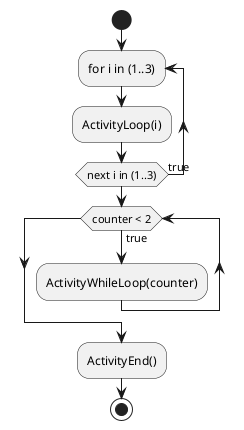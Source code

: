 @startuml
start
repeat :for i in (1..3);
    :ActivityLoop(i);
repeat while (next i in (1..3)) is (true)
while (counter < 2) is (true)
    :ActivityWhileLoop(counter);
endwhile
:ActivityEnd();
stop
@enduml
